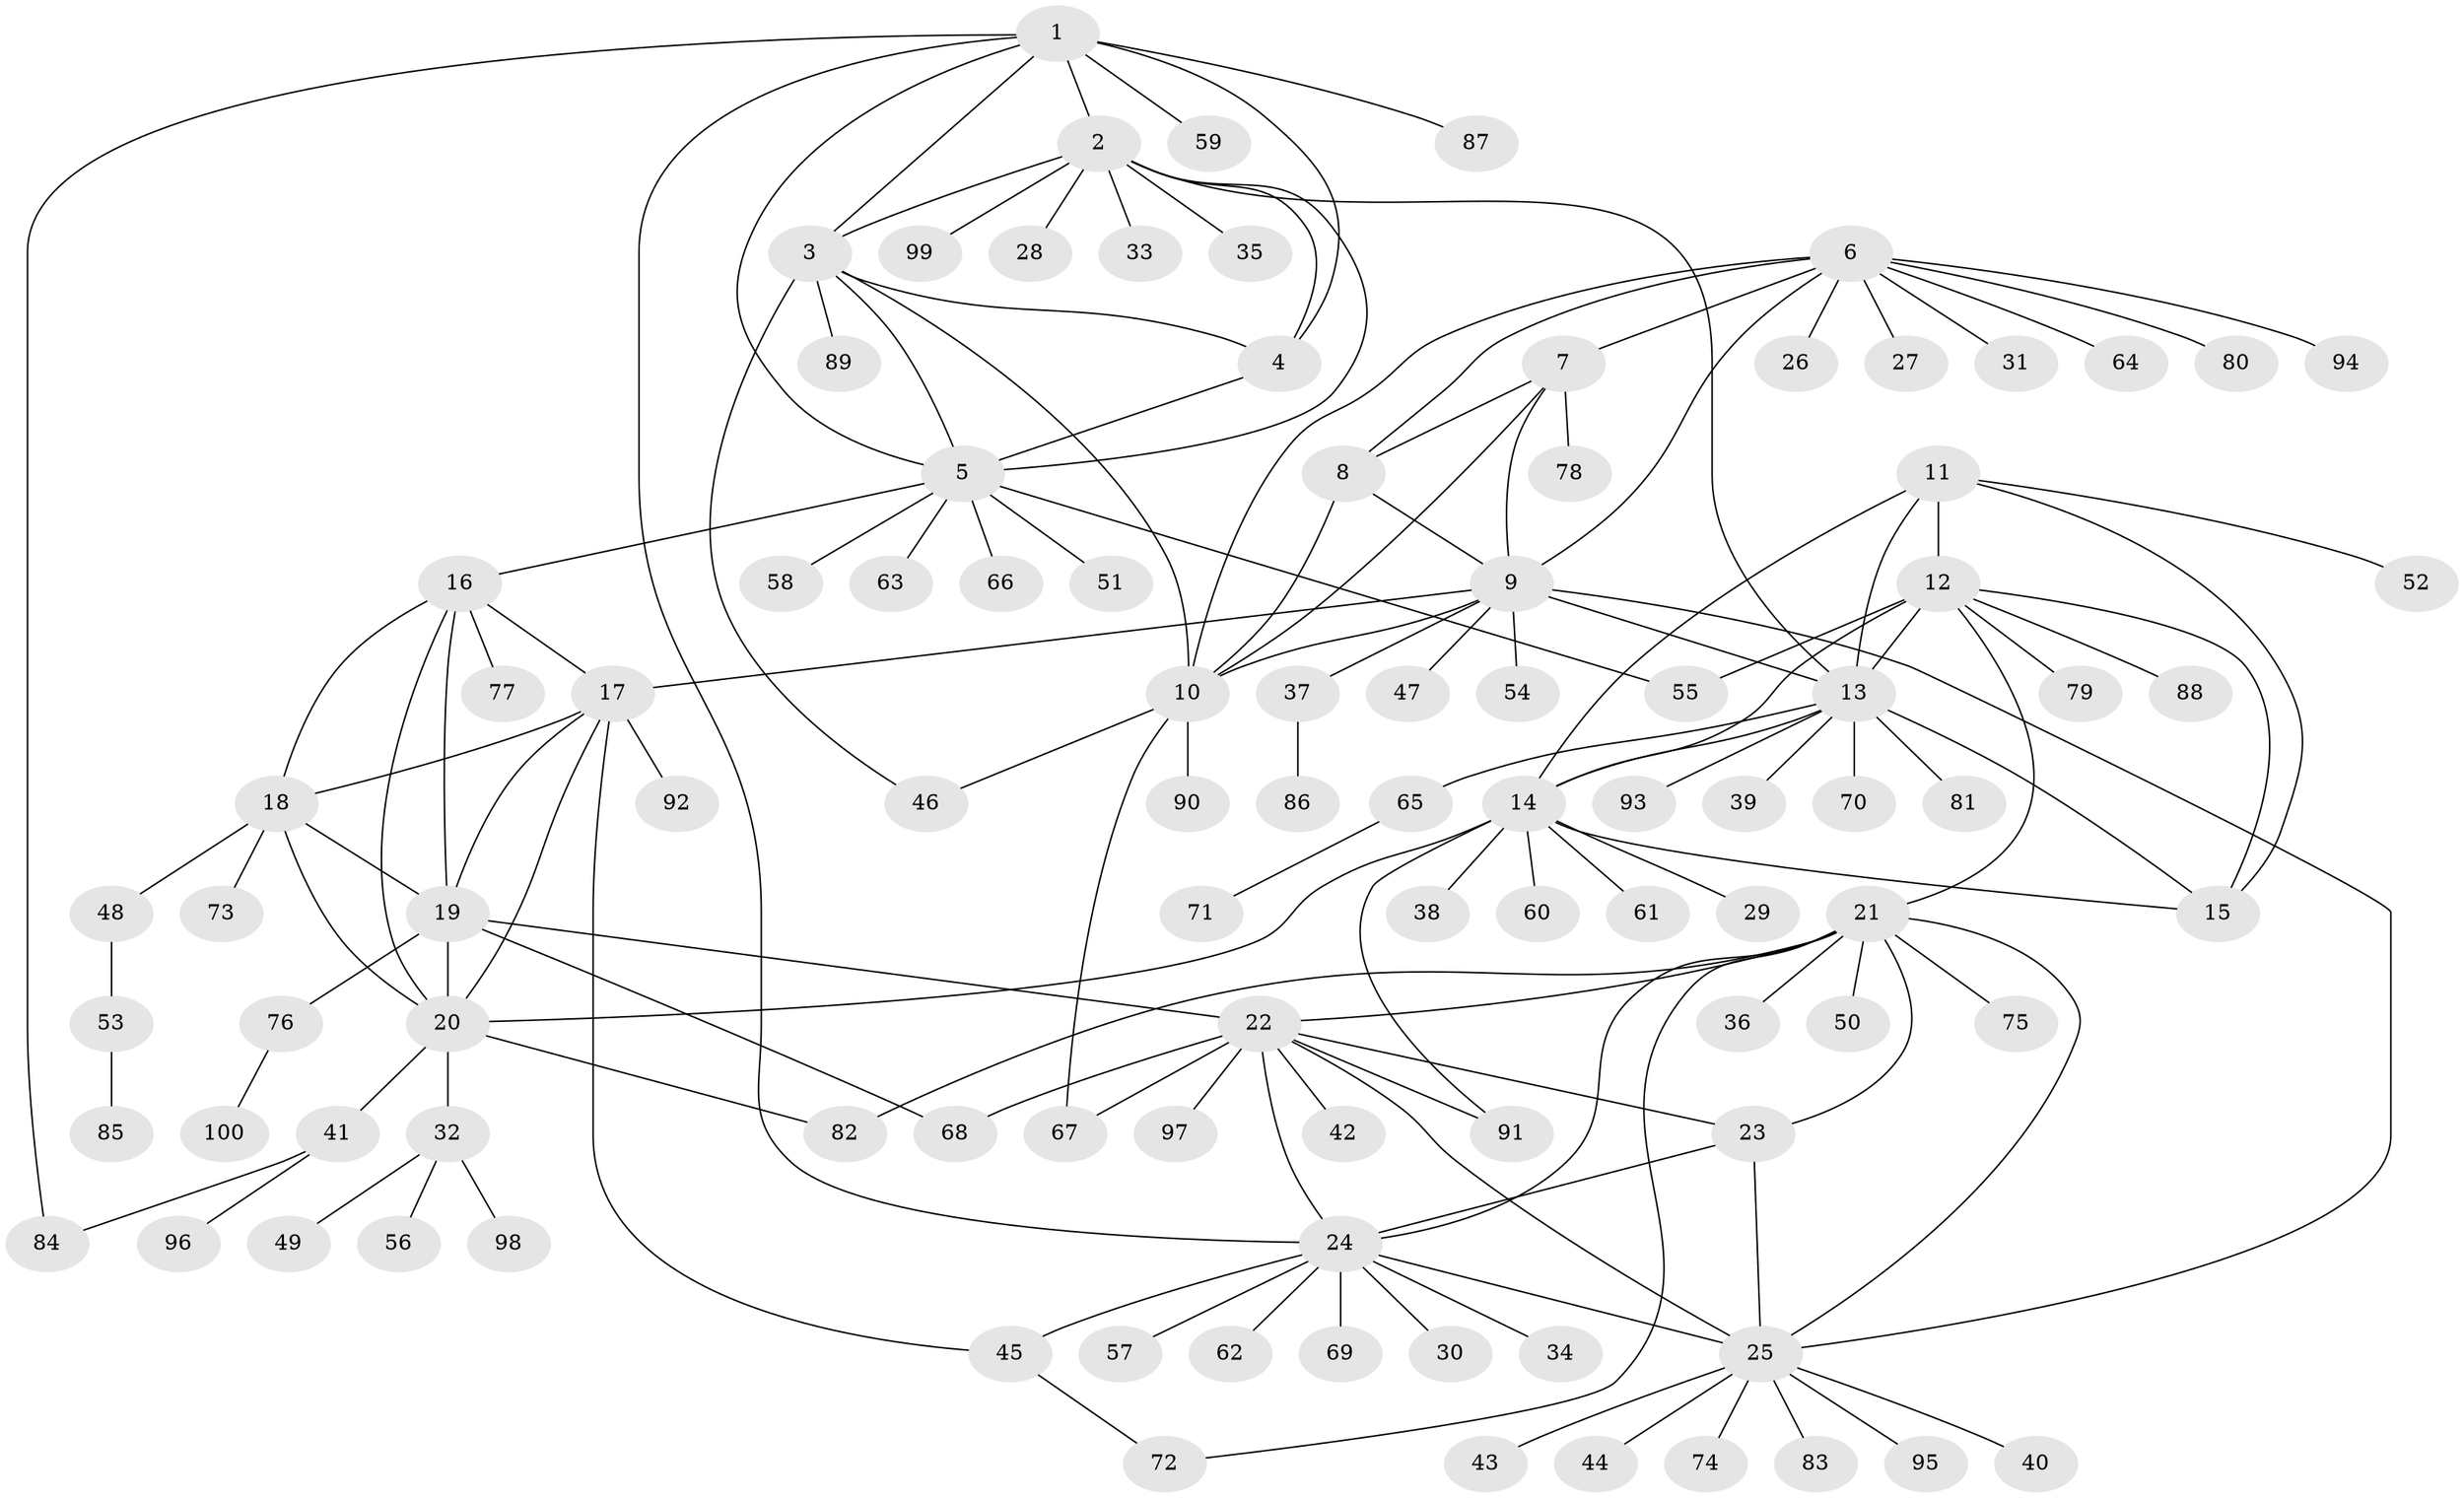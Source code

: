 // coarse degree distribution, {3: 0.014285714285714285, 15: 0.02857142857142857, 2: 0.08571428571428572, 6: 0.05714285714285714, 1: 0.7857142857142857, 17: 0.014285714285714285, 19: 0.014285714285714285}
// Generated by graph-tools (version 1.1) at 2025/58/03/04/25 21:58:05]
// undirected, 100 vertices, 144 edges
graph export_dot {
graph [start="1"]
  node [color=gray90,style=filled];
  1;
  2;
  3;
  4;
  5;
  6;
  7;
  8;
  9;
  10;
  11;
  12;
  13;
  14;
  15;
  16;
  17;
  18;
  19;
  20;
  21;
  22;
  23;
  24;
  25;
  26;
  27;
  28;
  29;
  30;
  31;
  32;
  33;
  34;
  35;
  36;
  37;
  38;
  39;
  40;
  41;
  42;
  43;
  44;
  45;
  46;
  47;
  48;
  49;
  50;
  51;
  52;
  53;
  54;
  55;
  56;
  57;
  58;
  59;
  60;
  61;
  62;
  63;
  64;
  65;
  66;
  67;
  68;
  69;
  70;
  71;
  72;
  73;
  74;
  75;
  76;
  77;
  78;
  79;
  80;
  81;
  82;
  83;
  84;
  85;
  86;
  87;
  88;
  89;
  90;
  91;
  92;
  93;
  94;
  95;
  96;
  97;
  98;
  99;
  100;
  1 -- 2;
  1 -- 3;
  1 -- 4;
  1 -- 5;
  1 -- 24;
  1 -- 59;
  1 -- 84;
  1 -- 87;
  2 -- 3;
  2 -- 4;
  2 -- 5;
  2 -- 13;
  2 -- 28;
  2 -- 33;
  2 -- 35;
  2 -- 99;
  3 -- 4;
  3 -- 5;
  3 -- 10;
  3 -- 46;
  3 -- 89;
  4 -- 5;
  5 -- 16;
  5 -- 51;
  5 -- 55;
  5 -- 58;
  5 -- 63;
  5 -- 66;
  6 -- 7;
  6 -- 8;
  6 -- 9;
  6 -- 10;
  6 -- 26;
  6 -- 27;
  6 -- 31;
  6 -- 64;
  6 -- 80;
  6 -- 94;
  7 -- 8;
  7 -- 9;
  7 -- 10;
  7 -- 78;
  8 -- 9;
  8 -- 10;
  9 -- 10;
  9 -- 13;
  9 -- 17;
  9 -- 25;
  9 -- 37;
  9 -- 47;
  9 -- 54;
  10 -- 46;
  10 -- 67;
  10 -- 90;
  11 -- 12;
  11 -- 13;
  11 -- 14;
  11 -- 15;
  11 -- 52;
  12 -- 13;
  12 -- 14;
  12 -- 15;
  12 -- 21;
  12 -- 55;
  12 -- 79;
  12 -- 88;
  13 -- 14;
  13 -- 15;
  13 -- 39;
  13 -- 65;
  13 -- 70;
  13 -- 81;
  13 -- 93;
  14 -- 15;
  14 -- 20;
  14 -- 29;
  14 -- 38;
  14 -- 60;
  14 -- 61;
  14 -- 91;
  16 -- 17;
  16 -- 18;
  16 -- 19;
  16 -- 20;
  16 -- 77;
  17 -- 18;
  17 -- 19;
  17 -- 20;
  17 -- 45;
  17 -- 92;
  18 -- 19;
  18 -- 20;
  18 -- 48;
  18 -- 73;
  19 -- 20;
  19 -- 22;
  19 -- 68;
  19 -- 76;
  20 -- 32;
  20 -- 41;
  20 -- 82;
  21 -- 22;
  21 -- 23;
  21 -- 24;
  21 -- 25;
  21 -- 36;
  21 -- 50;
  21 -- 72;
  21 -- 75;
  21 -- 82;
  22 -- 23;
  22 -- 24;
  22 -- 25;
  22 -- 42;
  22 -- 67;
  22 -- 68;
  22 -- 91;
  22 -- 97;
  23 -- 24;
  23 -- 25;
  24 -- 25;
  24 -- 30;
  24 -- 34;
  24 -- 45;
  24 -- 57;
  24 -- 62;
  24 -- 69;
  25 -- 40;
  25 -- 43;
  25 -- 44;
  25 -- 74;
  25 -- 83;
  25 -- 95;
  32 -- 49;
  32 -- 56;
  32 -- 98;
  37 -- 86;
  41 -- 84;
  41 -- 96;
  45 -- 72;
  48 -- 53;
  53 -- 85;
  65 -- 71;
  76 -- 100;
}

